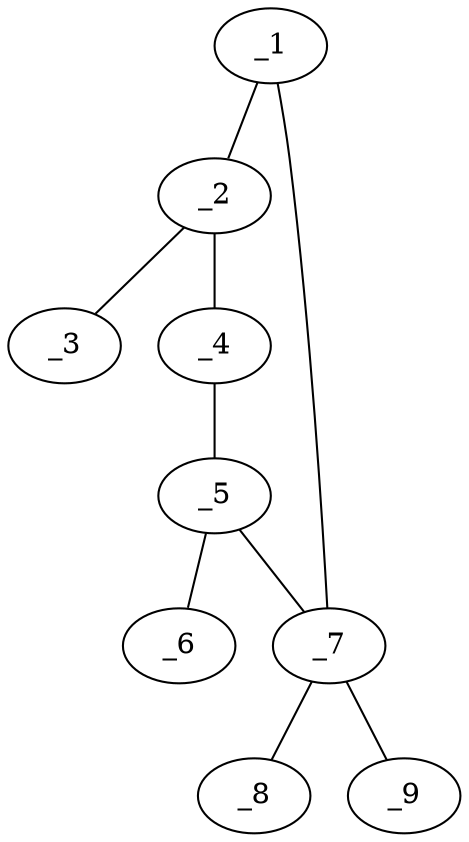 graph molid663921 {
	_1	 [charge=0,
		chem=4,
		symbol="N  ",
		x="4.5691",
		y="0.1816"];
	_2	 [charge=0,
		chem=1,
		symbol="C  ",
		x="4.2601",
		y="-0.7694"];
	_1 -- _2	 [valence=2];
	_7	 [charge=0,
		chem=1,
		symbol="C  ",
		x="3.7601",
		y="0.7694"];
	_1 -- _7	 [valence=1];
	_3	 [charge=0,
		chem=1,
		symbol="C  ",
		x="4.8479",
		y="-1.5784"];
	_2 -- _3	 [valence=1];
	_4	 [charge=0,
		chem=1,
		symbol="C  ",
		x="3.2601",
		y="-0.7694"];
	_2 -- _4	 [valence=1];
	_5	 [charge=1,
		chem=4,
		symbol="N  ",
		x="2.9511",
		y="0.1816"];
	_4 -- _5	 [valence=2];
	_6	 [charge="-1",
		chem=2,
		symbol="O  ",
		x=2,
		y="0.4907"];
	_5 -- _6	 [valence=1];
	_5 -- _7	 [valence=1];
	_8	 [charge=0,
		chem=1,
		symbol="C  ",
		x="3.1723",
		y="1.5784"];
	_7 -- _8	 [valence=1];
	_9	 [charge=0,
		chem=1,
		symbol="C  ",
		x="4.3479",
		y="1.5784"];
	_7 -- _9	 [valence=1];
}
